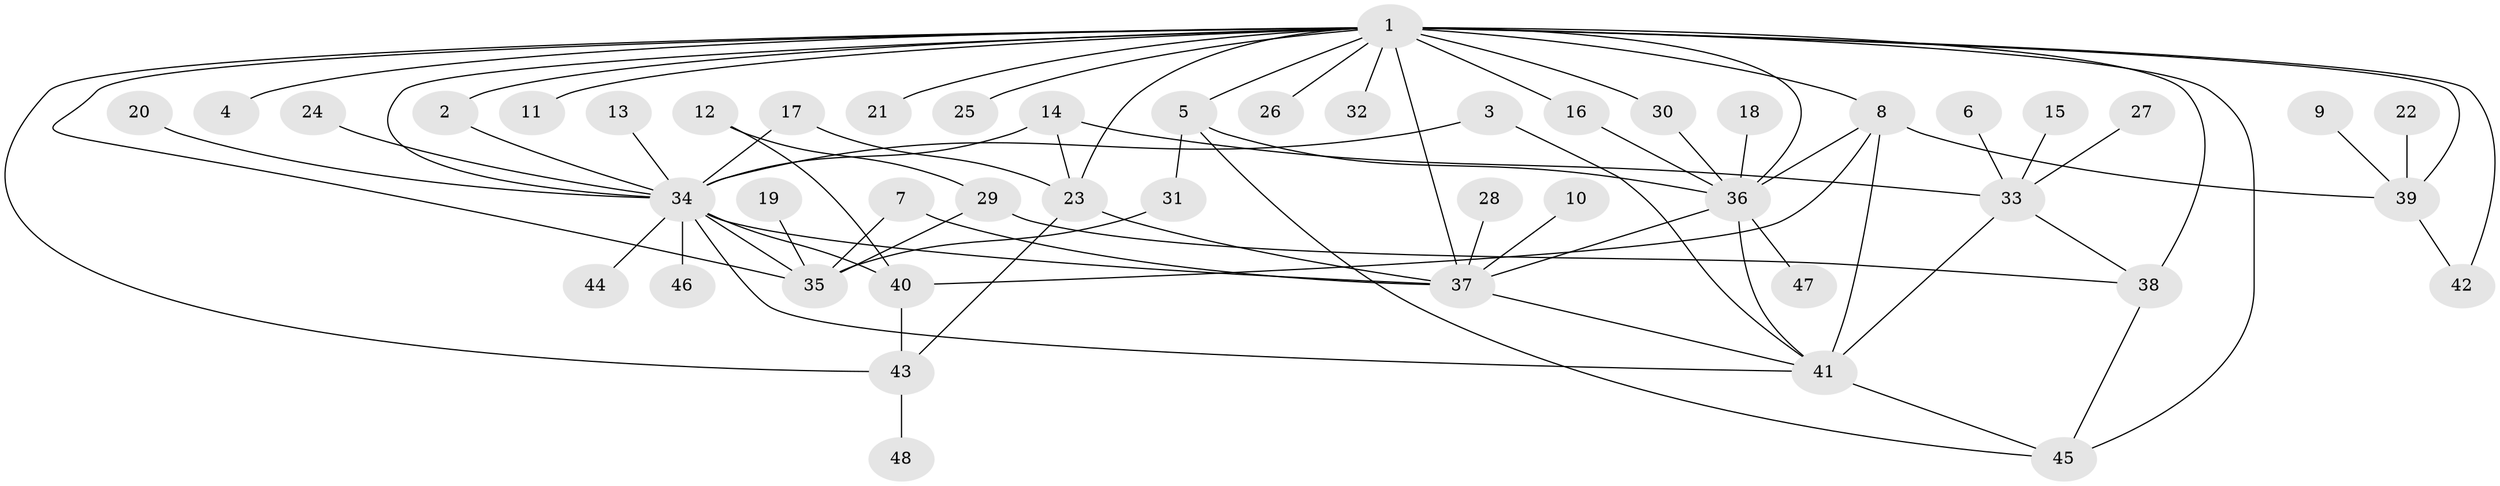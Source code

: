// original degree distribution, {13: 0.010526315789473684, 14: 0.021052631578947368, 1: 0.4842105263157895, 7: 0.031578947368421054, 11: 0.010526315789473684, 3: 0.11578947368421053, 2: 0.18947368421052632, 4: 0.042105263157894736, 5: 0.06315789473684211, 10: 0.010526315789473684, 8: 0.010526315789473684, 6: 0.010526315789473684}
// Generated by graph-tools (version 1.1) at 2025/26/03/09/25 03:26:08]
// undirected, 48 vertices, 76 edges
graph export_dot {
graph [start="1"]
  node [color=gray90,style=filled];
  1;
  2;
  3;
  4;
  5;
  6;
  7;
  8;
  9;
  10;
  11;
  12;
  13;
  14;
  15;
  16;
  17;
  18;
  19;
  20;
  21;
  22;
  23;
  24;
  25;
  26;
  27;
  28;
  29;
  30;
  31;
  32;
  33;
  34;
  35;
  36;
  37;
  38;
  39;
  40;
  41;
  42;
  43;
  44;
  45;
  46;
  47;
  48;
  1 -- 2 [weight=1.0];
  1 -- 4 [weight=1.0];
  1 -- 5 [weight=1.0];
  1 -- 8 [weight=1.0];
  1 -- 11 [weight=1.0];
  1 -- 16 [weight=2.0];
  1 -- 21 [weight=1.0];
  1 -- 23 [weight=1.0];
  1 -- 25 [weight=1.0];
  1 -- 26 [weight=1.0];
  1 -- 30 [weight=1.0];
  1 -- 32 [weight=1.0];
  1 -- 34 [weight=1.0];
  1 -- 35 [weight=1.0];
  1 -- 36 [weight=1.0];
  1 -- 37 [weight=1.0];
  1 -- 38 [weight=3.0];
  1 -- 39 [weight=1.0];
  1 -- 42 [weight=1.0];
  1 -- 43 [weight=1.0];
  1 -- 45 [weight=1.0];
  2 -- 34 [weight=1.0];
  3 -- 34 [weight=1.0];
  3 -- 41 [weight=1.0];
  5 -- 31 [weight=1.0];
  5 -- 36 [weight=1.0];
  5 -- 45 [weight=1.0];
  6 -- 33 [weight=1.0];
  7 -- 35 [weight=1.0];
  7 -- 37 [weight=1.0];
  8 -- 36 [weight=1.0];
  8 -- 39 [weight=1.0];
  8 -- 40 [weight=1.0];
  8 -- 41 [weight=2.0];
  9 -- 39 [weight=1.0];
  10 -- 37 [weight=1.0];
  12 -- 29 [weight=1.0];
  12 -- 40 [weight=1.0];
  13 -- 34 [weight=1.0];
  14 -- 23 [weight=1.0];
  14 -- 33 [weight=1.0];
  14 -- 34 [weight=1.0];
  15 -- 33 [weight=1.0];
  16 -- 36 [weight=1.0];
  17 -- 23 [weight=1.0];
  17 -- 34 [weight=1.0];
  18 -- 36 [weight=1.0];
  19 -- 35 [weight=1.0];
  20 -- 34 [weight=1.0];
  22 -- 39 [weight=1.0];
  23 -- 37 [weight=1.0];
  23 -- 43 [weight=1.0];
  24 -- 34 [weight=1.0];
  27 -- 33 [weight=1.0];
  28 -- 37 [weight=1.0];
  29 -- 35 [weight=1.0];
  29 -- 38 [weight=1.0];
  30 -- 36 [weight=1.0];
  31 -- 35 [weight=1.0];
  33 -- 38 [weight=1.0];
  33 -- 41 [weight=1.0];
  34 -- 35 [weight=1.0];
  34 -- 37 [weight=1.0];
  34 -- 40 [weight=1.0];
  34 -- 41 [weight=1.0];
  34 -- 44 [weight=1.0];
  34 -- 46 [weight=1.0];
  36 -- 37 [weight=1.0];
  36 -- 41 [weight=1.0];
  36 -- 47 [weight=1.0];
  37 -- 41 [weight=1.0];
  38 -- 45 [weight=1.0];
  39 -- 42 [weight=1.0];
  40 -- 43 [weight=1.0];
  41 -- 45 [weight=1.0];
  43 -- 48 [weight=1.0];
}
